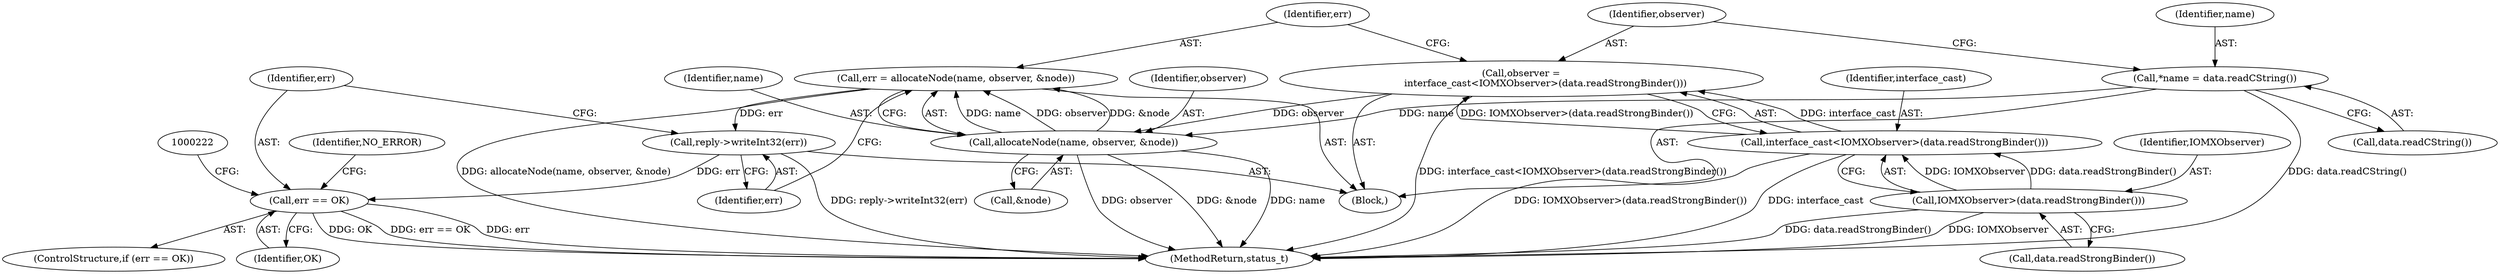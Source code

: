 digraph "0_Android_db829699d3293f254a7387894303451a91278986@API" {
"1000206" [label="(Call,err = allocateNode(name, observer, &node))"];
"1000208" [label="(Call,allocateNode(name, observer, &node))"];
"1000193" [label="(Call,*name = data.readCString())"];
"1000197" [label="(Call,observer =\n                interface_cast<IOMXObserver>(data.readStrongBinder()))"];
"1000199" [label="(Call,interface_cast<IOMXObserver>(data.readStrongBinder()))"];
"1000201" [label="(Call,IOMXObserver>(data.readStrongBinder()))"];
"1000213" [label="(Call,reply->writeInt32(err))"];
"1000216" [label="(Call,err == OK)"];
"1001364" [label="(MethodReturn,status_t)"];
"1000206" [label="(Call,err = allocateNode(name, observer, &node))"];
"1000199" [label="(Call,interface_cast<IOMXObserver>(data.readStrongBinder()))"];
"1000197" [label="(Call,observer =\n                interface_cast<IOMXObserver>(data.readStrongBinder()))"];
"1000194" [label="(Identifier,name)"];
"1000225" [label="(Identifier,NO_ERROR)"];
"1000213" [label="(Call,reply->writeInt32(err))"];
"1000207" [label="(Identifier,err)"];
"1000193" [label="(Call,*name = data.readCString())"];
"1000208" [label="(Call,allocateNode(name, observer, &node))"];
"1000187" [label="(Block,)"];
"1000211" [label="(Call,&node)"];
"1000200" [label="(Identifier,interface_cast)"];
"1000216" [label="(Call,err == OK)"];
"1000198" [label="(Identifier,observer)"];
"1000217" [label="(Identifier,err)"];
"1000195" [label="(Call,data.readCString())"];
"1000210" [label="(Identifier,observer)"];
"1000218" [label="(Identifier,OK)"];
"1000214" [label="(Identifier,err)"];
"1000201" [label="(Call,IOMXObserver>(data.readStrongBinder()))"];
"1000203" [label="(Call,data.readStrongBinder())"];
"1000209" [label="(Identifier,name)"];
"1000202" [label="(Identifier,IOMXObserver)"];
"1000215" [label="(ControlStructure,if (err == OK))"];
"1000206" -> "1000187"  [label="AST: "];
"1000206" -> "1000208"  [label="CFG: "];
"1000207" -> "1000206"  [label="AST: "];
"1000208" -> "1000206"  [label="AST: "];
"1000214" -> "1000206"  [label="CFG: "];
"1000206" -> "1001364"  [label="DDG: allocateNode(name, observer, &node)"];
"1000208" -> "1000206"  [label="DDG: name"];
"1000208" -> "1000206"  [label="DDG: observer"];
"1000208" -> "1000206"  [label="DDG: &node"];
"1000206" -> "1000213"  [label="DDG: err"];
"1000208" -> "1000211"  [label="CFG: "];
"1000209" -> "1000208"  [label="AST: "];
"1000210" -> "1000208"  [label="AST: "];
"1000211" -> "1000208"  [label="AST: "];
"1000208" -> "1001364"  [label="DDG: name"];
"1000208" -> "1001364"  [label="DDG: observer"];
"1000208" -> "1001364"  [label="DDG: &node"];
"1000193" -> "1000208"  [label="DDG: name"];
"1000197" -> "1000208"  [label="DDG: observer"];
"1000193" -> "1000187"  [label="AST: "];
"1000193" -> "1000195"  [label="CFG: "];
"1000194" -> "1000193"  [label="AST: "];
"1000195" -> "1000193"  [label="AST: "];
"1000198" -> "1000193"  [label="CFG: "];
"1000193" -> "1001364"  [label="DDG: data.readCString()"];
"1000197" -> "1000187"  [label="AST: "];
"1000197" -> "1000199"  [label="CFG: "];
"1000198" -> "1000197"  [label="AST: "];
"1000199" -> "1000197"  [label="AST: "];
"1000207" -> "1000197"  [label="CFG: "];
"1000197" -> "1001364"  [label="DDG: interface_cast<IOMXObserver>(data.readStrongBinder())"];
"1000199" -> "1000197"  [label="DDG: interface_cast"];
"1000199" -> "1000197"  [label="DDG: IOMXObserver>(data.readStrongBinder())"];
"1000199" -> "1000201"  [label="CFG: "];
"1000200" -> "1000199"  [label="AST: "];
"1000201" -> "1000199"  [label="AST: "];
"1000199" -> "1001364"  [label="DDG: IOMXObserver>(data.readStrongBinder())"];
"1000199" -> "1001364"  [label="DDG: interface_cast"];
"1000201" -> "1000199"  [label="DDG: IOMXObserver"];
"1000201" -> "1000199"  [label="DDG: data.readStrongBinder()"];
"1000201" -> "1000203"  [label="CFG: "];
"1000202" -> "1000201"  [label="AST: "];
"1000203" -> "1000201"  [label="AST: "];
"1000201" -> "1001364"  [label="DDG: data.readStrongBinder()"];
"1000201" -> "1001364"  [label="DDG: IOMXObserver"];
"1000213" -> "1000187"  [label="AST: "];
"1000213" -> "1000214"  [label="CFG: "];
"1000214" -> "1000213"  [label="AST: "];
"1000217" -> "1000213"  [label="CFG: "];
"1000213" -> "1001364"  [label="DDG: reply->writeInt32(err)"];
"1000213" -> "1000216"  [label="DDG: err"];
"1000216" -> "1000215"  [label="AST: "];
"1000216" -> "1000218"  [label="CFG: "];
"1000217" -> "1000216"  [label="AST: "];
"1000218" -> "1000216"  [label="AST: "];
"1000222" -> "1000216"  [label="CFG: "];
"1000225" -> "1000216"  [label="CFG: "];
"1000216" -> "1001364"  [label="DDG: err == OK"];
"1000216" -> "1001364"  [label="DDG: err"];
"1000216" -> "1001364"  [label="DDG: OK"];
}
